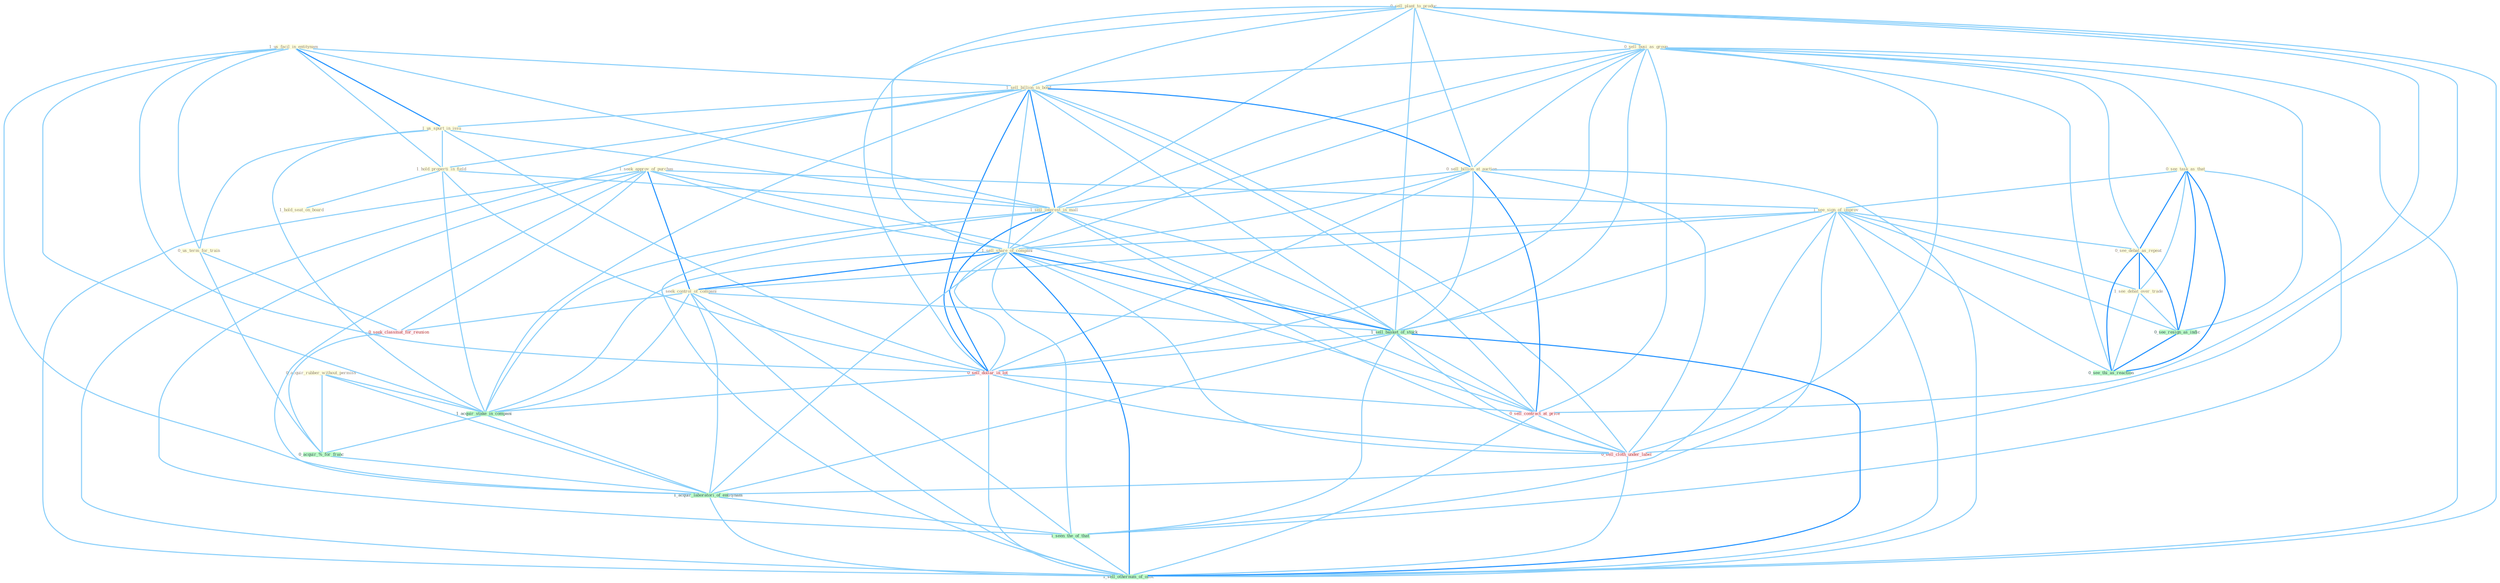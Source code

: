 Graph G{ 
    node
    [shape=polygon,style=filled,width=.5,height=.06,color="#BDFCC9",fixedsize=true,fontsize=4,
    fontcolor="#2f4f4f"];
    {node
    [color="#ffffe0", fontcolor="#8b7d6b"] "0_sell_plant_to_produc " "1_us_facil_in_entitynam " "0_sell_busi_as_group " "1_sell_billion_in_bond " "0_sell_billion_at_auction " "1_us_spurt_in_issu " "1_seek_approv_of_purchas " "0_acquir_rubber_without_permiss " "1_hold_properti_in_field " "0_see_task_as_that " "1_hold_seat_on_board " "1_sell_interest_in_mall " "1_see_sign_of_improv " "1_sell_share_of_compani " "1_seek_control_of_compani " "0_us_term_for_train " "0_see_debat_as_repeat " "1_see_debat_over_trade "}
{node [color="#fff0f5", fontcolor="#b22222"] "0_seek_classmat_for_reunion " "0_sell_dollar_in_lot " "0_sell_contract_at_price " "0_sell_cloth_under_label "}
edge [color="#B0E2FF"];

	"0_sell_plant_to_produc " -- "0_sell_busi_as_group " [w="1", color="#87cefa" ];
	"0_sell_plant_to_produc " -- "1_sell_billion_in_bond " [w="1", color="#87cefa" ];
	"0_sell_plant_to_produc " -- "0_sell_billion_at_auction " [w="1", color="#87cefa" ];
	"0_sell_plant_to_produc " -- "1_sell_interest_in_mall " [w="1", color="#87cefa" ];
	"0_sell_plant_to_produc " -- "1_sell_share_of_compani " [w="1", color="#87cefa" ];
	"0_sell_plant_to_produc " -- "1_sell_basket_of_stock " [w="1", color="#87cefa" ];
	"0_sell_plant_to_produc " -- "0_sell_dollar_in_lot " [w="1", color="#87cefa" ];
	"0_sell_plant_to_produc " -- "0_sell_contract_at_price " [w="1", color="#87cefa" ];
	"0_sell_plant_to_produc " -- "0_sell_cloth_under_label " [w="1", color="#87cefa" ];
	"0_sell_plant_to_produc " -- "1_sell_othernum_of_offic " [w="1", color="#87cefa" ];
	"1_us_facil_in_entitynam " -- "1_sell_billion_in_bond " [w="1", color="#87cefa" ];
	"1_us_facil_in_entitynam " -- "1_us_spurt_in_issu " [w="2", color="#1e90ff" , len=0.8];
	"1_us_facil_in_entitynam " -- "1_hold_properti_in_field " [w="1", color="#87cefa" ];
	"1_us_facil_in_entitynam " -- "1_sell_interest_in_mall " [w="1", color="#87cefa" ];
	"1_us_facil_in_entitynam " -- "0_us_term_for_train " [w="1", color="#87cefa" ];
	"1_us_facil_in_entitynam " -- "0_sell_dollar_in_lot " [w="1", color="#87cefa" ];
	"1_us_facil_in_entitynam " -- "1_acquir_stake_in_compani " [w="1", color="#87cefa" ];
	"1_us_facil_in_entitynam " -- "1_acquir_laboratori_of_entitynam " [w="1", color="#87cefa" ];
	"0_sell_busi_as_group " -- "1_sell_billion_in_bond " [w="1", color="#87cefa" ];
	"0_sell_busi_as_group " -- "0_sell_billion_at_auction " [w="1", color="#87cefa" ];
	"0_sell_busi_as_group " -- "0_see_task_as_that " [w="1", color="#87cefa" ];
	"0_sell_busi_as_group " -- "1_sell_interest_in_mall " [w="1", color="#87cefa" ];
	"0_sell_busi_as_group " -- "1_sell_share_of_compani " [w="1", color="#87cefa" ];
	"0_sell_busi_as_group " -- "0_see_debat_as_repeat " [w="1", color="#87cefa" ];
	"0_sell_busi_as_group " -- "1_sell_basket_of_stock " [w="1", color="#87cefa" ];
	"0_sell_busi_as_group " -- "0_sell_dollar_in_lot " [w="1", color="#87cefa" ];
	"0_sell_busi_as_group " -- "0_see_resign_as_indic " [w="1", color="#87cefa" ];
	"0_sell_busi_as_group " -- "0_sell_contract_at_price " [w="1", color="#87cefa" ];
	"0_sell_busi_as_group " -- "0_sell_cloth_under_label " [w="1", color="#87cefa" ];
	"0_sell_busi_as_group " -- "1_sell_othernum_of_offic " [w="1", color="#87cefa" ];
	"0_sell_busi_as_group " -- "0_see_thi_as_reaction " [w="1", color="#87cefa" ];
	"1_sell_billion_in_bond " -- "0_sell_billion_at_auction " [w="2", color="#1e90ff" , len=0.8];
	"1_sell_billion_in_bond " -- "1_us_spurt_in_issu " [w="1", color="#87cefa" ];
	"1_sell_billion_in_bond " -- "1_hold_properti_in_field " [w="1", color="#87cefa" ];
	"1_sell_billion_in_bond " -- "1_sell_interest_in_mall " [w="2", color="#1e90ff" , len=0.8];
	"1_sell_billion_in_bond " -- "1_sell_share_of_compani " [w="1", color="#87cefa" ];
	"1_sell_billion_in_bond " -- "1_sell_basket_of_stock " [w="1", color="#87cefa" ];
	"1_sell_billion_in_bond " -- "0_sell_dollar_in_lot " [w="2", color="#1e90ff" , len=0.8];
	"1_sell_billion_in_bond " -- "1_acquir_stake_in_compani " [w="1", color="#87cefa" ];
	"1_sell_billion_in_bond " -- "0_sell_contract_at_price " [w="1", color="#87cefa" ];
	"1_sell_billion_in_bond " -- "0_sell_cloth_under_label " [w="1", color="#87cefa" ];
	"1_sell_billion_in_bond " -- "1_sell_othernum_of_offic " [w="1", color="#87cefa" ];
	"0_sell_billion_at_auction " -- "1_sell_interest_in_mall " [w="1", color="#87cefa" ];
	"0_sell_billion_at_auction " -- "1_sell_share_of_compani " [w="1", color="#87cefa" ];
	"0_sell_billion_at_auction " -- "1_sell_basket_of_stock " [w="1", color="#87cefa" ];
	"0_sell_billion_at_auction " -- "0_sell_dollar_in_lot " [w="1", color="#87cefa" ];
	"0_sell_billion_at_auction " -- "0_sell_contract_at_price " [w="2", color="#1e90ff" , len=0.8];
	"0_sell_billion_at_auction " -- "0_sell_cloth_under_label " [w="1", color="#87cefa" ];
	"0_sell_billion_at_auction " -- "1_sell_othernum_of_offic " [w="1", color="#87cefa" ];
	"1_us_spurt_in_issu " -- "1_hold_properti_in_field " [w="1", color="#87cefa" ];
	"1_us_spurt_in_issu " -- "1_sell_interest_in_mall " [w="1", color="#87cefa" ];
	"1_us_spurt_in_issu " -- "0_us_term_for_train " [w="1", color="#87cefa" ];
	"1_us_spurt_in_issu " -- "0_sell_dollar_in_lot " [w="1", color="#87cefa" ];
	"1_us_spurt_in_issu " -- "1_acquir_stake_in_compani " [w="1", color="#87cefa" ];
	"1_seek_approv_of_purchas " -- "1_see_sign_of_improv " [w="1", color="#87cefa" ];
	"1_seek_approv_of_purchas " -- "1_sell_share_of_compani " [w="1", color="#87cefa" ];
	"1_seek_approv_of_purchas " -- "1_seek_control_of_compani " [w="2", color="#1e90ff" , len=0.8];
	"1_seek_approv_of_purchas " -- "0_seek_classmat_for_reunion " [w="1", color="#87cefa" ];
	"1_seek_approv_of_purchas " -- "1_sell_basket_of_stock " [w="1", color="#87cefa" ];
	"1_seek_approv_of_purchas " -- "1_acquir_laboratori_of_entitynam " [w="1", color="#87cefa" ];
	"1_seek_approv_of_purchas " -- "1_seen_the_of_that " [w="1", color="#87cefa" ];
	"1_seek_approv_of_purchas " -- "1_sell_othernum_of_offic " [w="1", color="#87cefa" ];
	"0_acquir_rubber_without_permiss " -- "1_acquir_stake_in_compani " [w="1", color="#87cefa" ];
	"0_acquir_rubber_without_permiss " -- "0_acquir_%_for_franc " [w="1", color="#87cefa" ];
	"0_acquir_rubber_without_permiss " -- "1_acquir_laboratori_of_entitynam " [w="1", color="#87cefa" ];
	"1_hold_properti_in_field " -- "1_hold_seat_on_board " [w="1", color="#87cefa" ];
	"1_hold_properti_in_field " -- "1_sell_interest_in_mall " [w="1", color="#87cefa" ];
	"1_hold_properti_in_field " -- "0_sell_dollar_in_lot " [w="1", color="#87cefa" ];
	"1_hold_properti_in_field " -- "1_acquir_stake_in_compani " [w="1", color="#87cefa" ];
	"0_see_task_as_that " -- "1_see_sign_of_improv " [w="1", color="#87cefa" ];
	"0_see_task_as_that " -- "0_see_debat_as_repeat " [w="2", color="#1e90ff" , len=0.8];
	"0_see_task_as_that " -- "1_see_debat_over_trade " [w="1", color="#87cefa" ];
	"0_see_task_as_that " -- "0_see_resign_as_indic " [w="2", color="#1e90ff" , len=0.8];
	"0_see_task_as_that " -- "1_seen_the_of_that " [w="1", color="#87cefa" ];
	"0_see_task_as_that " -- "0_see_thi_as_reaction " [w="2", color="#1e90ff" , len=0.8];
	"1_sell_interest_in_mall " -- "1_sell_share_of_compani " [w="1", color="#87cefa" ];
	"1_sell_interest_in_mall " -- "1_sell_basket_of_stock " [w="1", color="#87cefa" ];
	"1_sell_interest_in_mall " -- "0_sell_dollar_in_lot " [w="2", color="#1e90ff" , len=0.8];
	"1_sell_interest_in_mall " -- "1_acquir_stake_in_compani " [w="1", color="#87cefa" ];
	"1_sell_interest_in_mall " -- "0_sell_contract_at_price " [w="1", color="#87cefa" ];
	"1_sell_interest_in_mall " -- "0_sell_cloth_under_label " [w="1", color="#87cefa" ];
	"1_sell_interest_in_mall " -- "1_sell_othernum_of_offic " [w="1", color="#87cefa" ];
	"1_see_sign_of_improv " -- "1_sell_share_of_compani " [w="1", color="#87cefa" ];
	"1_see_sign_of_improv " -- "1_seek_control_of_compani " [w="1", color="#87cefa" ];
	"1_see_sign_of_improv " -- "0_see_debat_as_repeat " [w="1", color="#87cefa" ];
	"1_see_sign_of_improv " -- "1_see_debat_over_trade " [w="1", color="#87cefa" ];
	"1_see_sign_of_improv " -- "1_sell_basket_of_stock " [w="1", color="#87cefa" ];
	"1_see_sign_of_improv " -- "0_see_resign_as_indic " [w="1", color="#87cefa" ];
	"1_see_sign_of_improv " -- "1_acquir_laboratori_of_entitynam " [w="1", color="#87cefa" ];
	"1_see_sign_of_improv " -- "1_seen_the_of_that " [w="1", color="#87cefa" ];
	"1_see_sign_of_improv " -- "1_sell_othernum_of_offic " [w="1", color="#87cefa" ];
	"1_see_sign_of_improv " -- "0_see_thi_as_reaction " [w="1", color="#87cefa" ];
	"1_sell_share_of_compani " -- "1_seek_control_of_compani " [w="2", color="#1e90ff" , len=0.8];
	"1_sell_share_of_compani " -- "1_sell_basket_of_stock " [w="2", color="#1e90ff" , len=0.8];
	"1_sell_share_of_compani " -- "0_sell_dollar_in_lot " [w="1", color="#87cefa" ];
	"1_sell_share_of_compani " -- "1_acquir_stake_in_compani " [w="1", color="#87cefa" ];
	"1_sell_share_of_compani " -- "0_sell_contract_at_price " [w="1", color="#87cefa" ];
	"1_sell_share_of_compani " -- "1_acquir_laboratori_of_entitynam " [w="1", color="#87cefa" ];
	"1_sell_share_of_compani " -- "0_sell_cloth_under_label " [w="1", color="#87cefa" ];
	"1_sell_share_of_compani " -- "1_seen_the_of_that " [w="1", color="#87cefa" ];
	"1_sell_share_of_compani " -- "1_sell_othernum_of_offic " [w="2", color="#1e90ff" , len=0.8];
	"1_seek_control_of_compani " -- "0_seek_classmat_for_reunion " [w="1", color="#87cefa" ];
	"1_seek_control_of_compani " -- "1_sell_basket_of_stock " [w="1", color="#87cefa" ];
	"1_seek_control_of_compani " -- "1_acquir_stake_in_compani " [w="1", color="#87cefa" ];
	"1_seek_control_of_compani " -- "1_acquir_laboratori_of_entitynam " [w="1", color="#87cefa" ];
	"1_seek_control_of_compani " -- "1_seen_the_of_that " [w="1", color="#87cefa" ];
	"1_seek_control_of_compani " -- "1_sell_othernum_of_offic " [w="1", color="#87cefa" ];
	"0_us_term_for_train " -- "0_seek_classmat_for_reunion " [w="1", color="#87cefa" ];
	"0_us_term_for_train " -- "0_acquir_%_for_franc " [w="1", color="#87cefa" ];
	"0_see_debat_as_repeat " -- "1_see_debat_over_trade " [w="2", color="#1e90ff" , len=0.8];
	"0_see_debat_as_repeat " -- "0_see_resign_as_indic " [w="2", color="#1e90ff" , len=0.8];
	"0_see_debat_as_repeat " -- "0_see_thi_as_reaction " [w="2", color="#1e90ff" , len=0.8];
	"1_see_debat_over_trade " -- "0_see_resign_as_indic " [w="1", color="#87cefa" ];
	"1_see_debat_over_trade " -- "0_see_thi_as_reaction " [w="1", color="#87cefa" ];
	"0_seek_classmat_for_reunion " -- "0_acquir_%_for_franc " [w="1", color="#87cefa" ];
	"1_sell_basket_of_stock " -- "0_sell_dollar_in_lot " [w="1", color="#87cefa" ];
	"1_sell_basket_of_stock " -- "0_sell_contract_at_price " [w="1", color="#87cefa" ];
	"1_sell_basket_of_stock " -- "1_acquir_laboratori_of_entitynam " [w="1", color="#87cefa" ];
	"1_sell_basket_of_stock " -- "0_sell_cloth_under_label " [w="1", color="#87cefa" ];
	"1_sell_basket_of_stock " -- "1_seen_the_of_that " [w="1", color="#87cefa" ];
	"1_sell_basket_of_stock " -- "1_sell_othernum_of_offic " [w="2", color="#1e90ff" , len=0.8];
	"0_sell_dollar_in_lot " -- "1_acquir_stake_in_compani " [w="1", color="#87cefa" ];
	"0_sell_dollar_in_lot " -- "0_sell_contract_at_price " [w="1", color="#87cefa" ];
	"0_sell_dollar_in_lot " -- "0_sell_cloth_under_label " [w="1", color="#87cefa" ];
	"0_sell_dollar_in_lot " -- "1_sell_othernum_of_offic " [w="1", color="#87cefa" ];
	"0_see_resign_as_indic " -- "0_see_thi_as_reaction " [w="2", color="#1e90ff" , len=0.8];
	"1_acquir_stake_in_compani " -- "0_acquir_%_for_franc " [w="1", color="#87cefa" ];
	"1_acquir_stake_in_compani " -- "1_acquir_laboratori_of_entitynam " [w="1", color="#87cefa" ];
	"0_acquir_%_for_franc " -- "1_acquir_laboratori_of_entitynam " [w="1", color="#87cefa" ];
	"0_sell_contract_at_price " -- "0_sell_cloth_under_label " [w="1", color="#87cefa" ];
	"0_sell_contract_at_price " -- "1_sell_othernum_of_offic " [w="1", color="#87cefa" ];
	"1_acquir_laboratori_of_entitynam " -- "1_seen_the_of_that " [w="1", color="#87cefa" ];
	"1_acquir_laboratori_of_entitynam " -- "1_sell_othernum_of_offic " [w="1", color="#87cefa" ];
	"0_sell_cloth_under_label " -- "1_sell_othernum_of_offic " [w="1", color="#87cefa" ];
	"1_seen_the_of_that " -- "1_sell_othernum_of_offic " [w="1", color="#87cefa" ];
}
